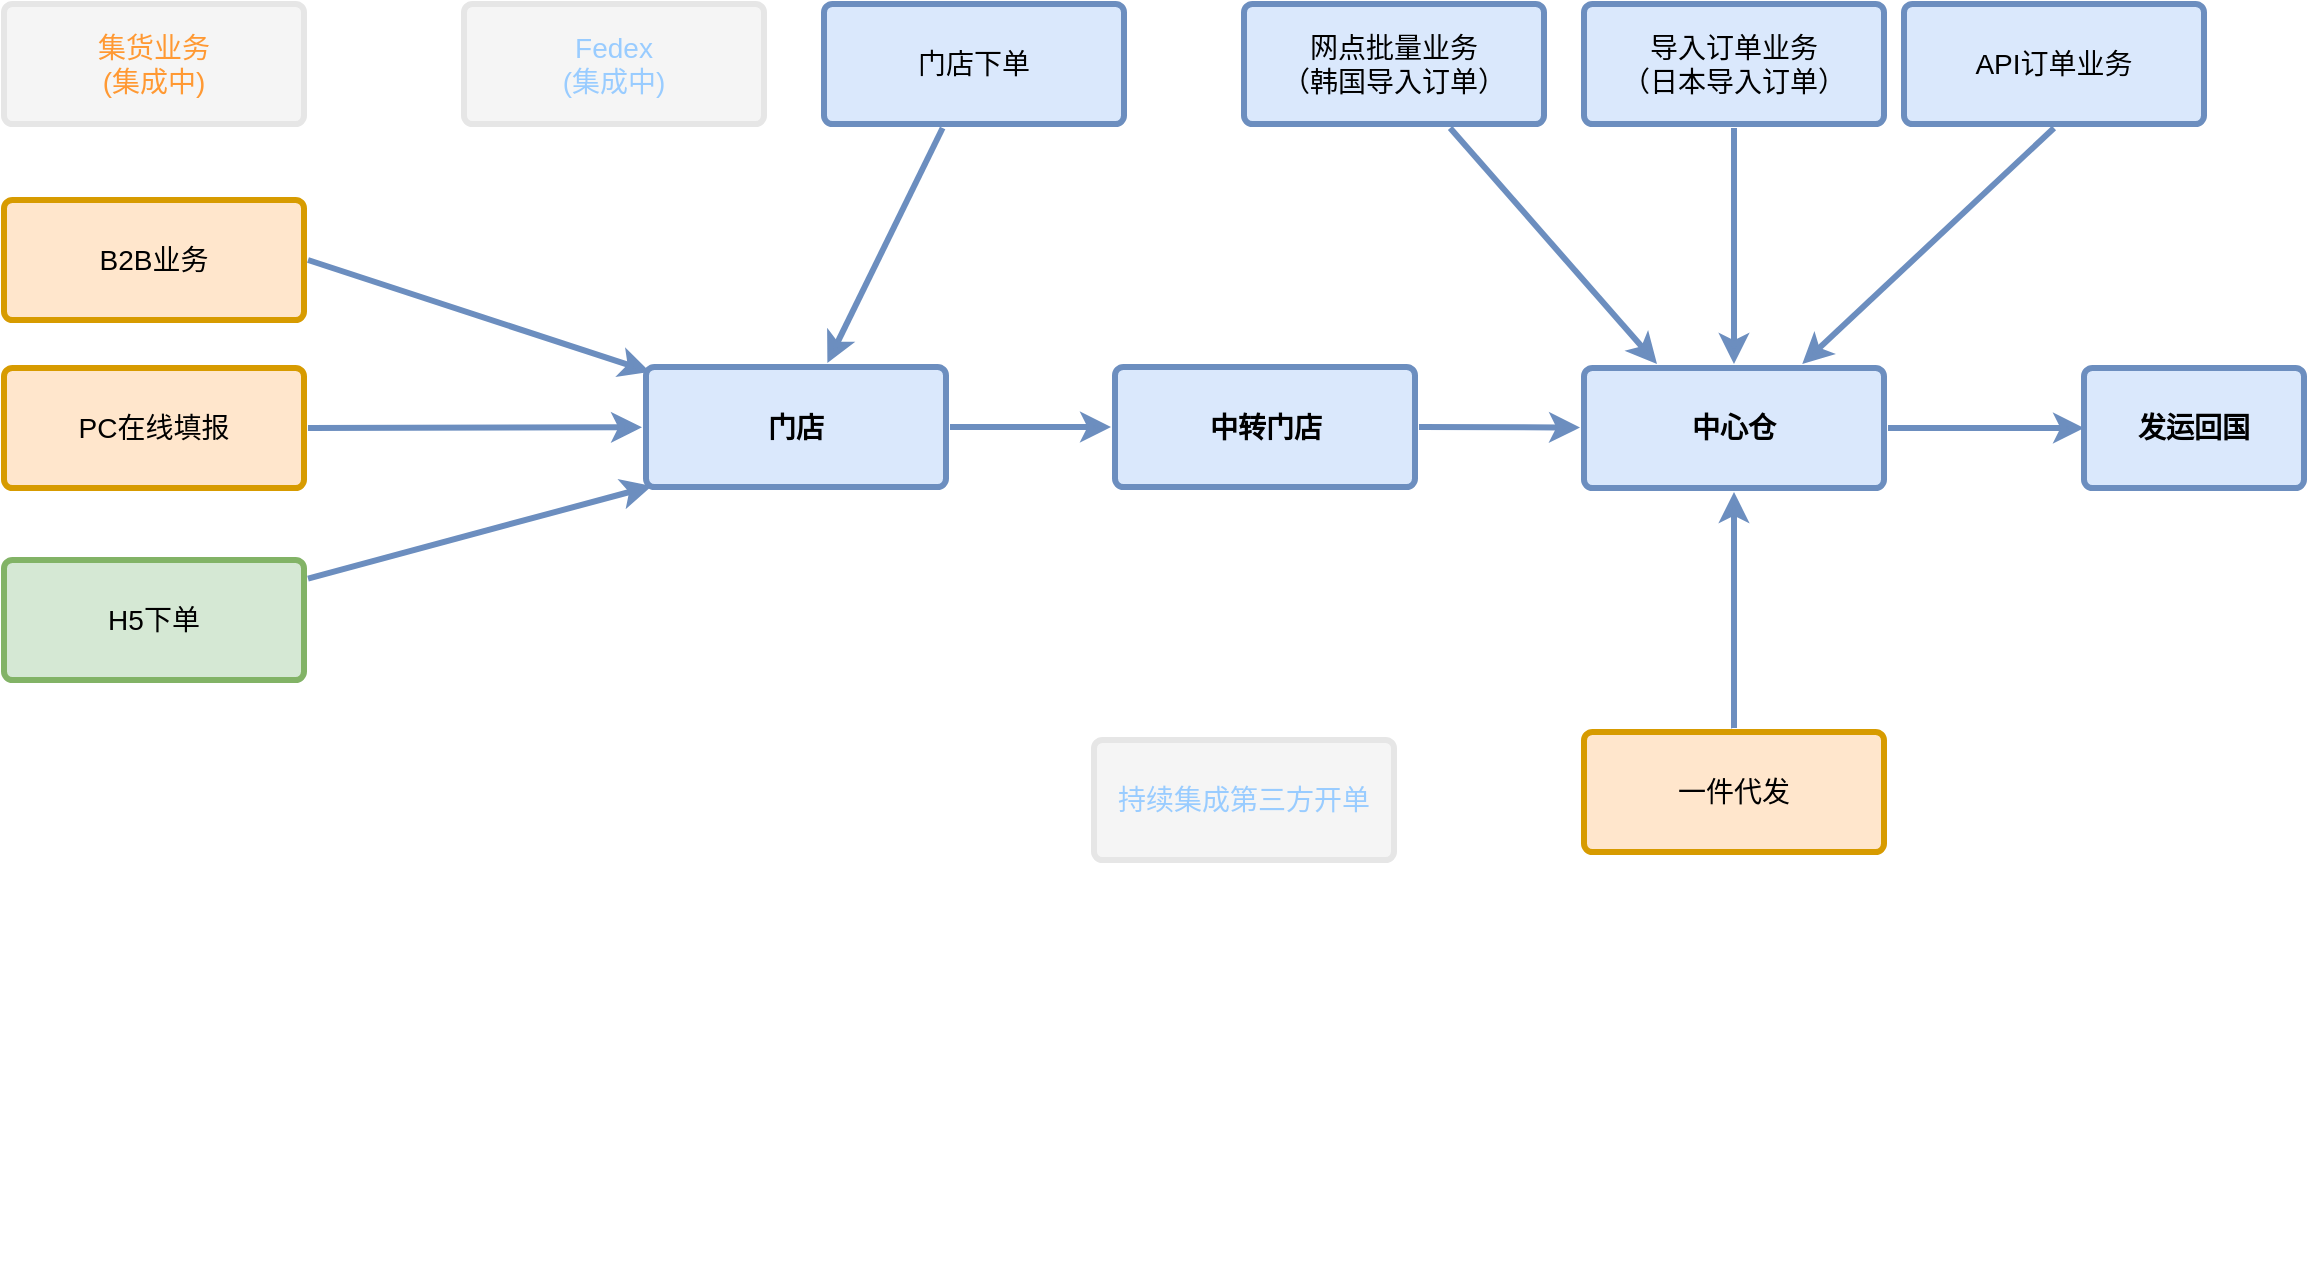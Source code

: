 <mxfile version="12.2.9" type="github" pages="1">
  <diagram id="6a731a19-8d31-9384-78a2-239565b7b9f0" name="Page-1">
    <mxGraphModel dx="2000" dy="1162" grid="1" gridSize="10" guides="1" tooltips="1" connect="1" arrows="1" fold="1" page="1" pageScale="1" pageWidth="1169" pageHeight="827" background="#ffffff" math="0" shadow="0">
      <root>
        <mxCell id="0"/>
        <mxCell id="1" parent="0"/>
        <mxCell id="1750" value="" style="edgeStyle=none;rounded=1;jumpStyle=none;html=1;shadow=0;labelBackgroundColor=none;startArrow=classic;startFill=1;jettySize=auto;orthogonalLoop=1;strokeColor=#6c8ebf;strokeWidth=3;fontFamily=Helvetica;fontSize=14;fontColor=#FFFFFF;spacing=5;fontStyle=1;fillColor=#dae8fc;endArrow=none;endFill=0;" parent="1" source="1753" target="1756" edge="1">
          <mxGeometry relative="1" as="geometry"/>
        </mxCell>
        <mxCell id="1753" value="门店" style="rounded=1;whiteSpace=wrap;html=1;shadow=0;labelBackgroundColor=none;strokeColor=#6c8ebf;strokeWidth=3;fillColor=#dae8fc;fontFamily=Helvetica;fontSize=14;align=center;spacing=5;fontStyle=1;arcSize=7;perimeterSpacing=2;" parent="1" vertex="1">
          <mxGeometry x="330" y="441.5" width="150" height="60" as="geometry"/>
        </mxCell>
        <mxCell id="-PJOahiLIvCA7SzMHqrE-1786" value="中转门店" style="rounded=1;whiteSpace=wrap;html=1;shadow=0;labelBackgroundColor=none;strokeColor=#6c8ebf;strokeWidth=3;fillColor=#dae8fc;fontFamily=Helvetica;fontSize=14;align=center;spacing=5;fontStyle=1;arcSize=7;perimeterSpacing=2;" parent="1" vertex="1">
          <mxGeometry x="564.5" y="441.5" width="150" height="60" as="geometry"/>
        </mxCell>
        <mxCell id="1754" value="H5下单" style="rounded=1;whiteSpace=wrap;html=1;shadow=0;labelBackgroundColor=none;strokeColor=#82b366;strokeWidth=3;fillColor=#d5e8d4;fontFamily=Helvetica;fontSize=14;align=center;spacing=5;fontStyle=0;arcSize=7;perimeterSpacing=2;" parent="1" vertex="1">
          <mxGeometry x="9" y="538" width="150" height="60" as="geometry"/>
        </mxCell>
        <mxCell id="1755" value="PC在线填报" style="rounded=1;whiteSpace=wrap;html=1;shadow=0;labelBackgroundColor=none;strokeColor=#d79b00;strokeWidth=3;fillColor=#ffe6cc;fontFamily=Helvetica;fontSize=14;align=center;spacing=5;fontStyle=0;arcSize=7;perimeterSpacing=2;" parent="1" vertex="1">
          <mxGeometry x="9" y="442" width="150" height="60" as="geometry"/>
        </mxCell>
        <mxCell id="1756" value="门店下单" style="rounded=1;whiteSpace=wrap;html=1;shadow=0;labelBackgroundColor=none;strokeColor=#6c8ebf;strokeWidth=3;fillColor=#dae8fc;fontFamily=Helvetica;fontSize=14;align=center;spacing=5;fontStyle=0;arcSize=7;perimeterSpacing=2;" parent="1" vertex="1">
          <mxGeometry x="419" y="260" width="150" height="60" as="geometry"/>
        </mxCell>
        <mxCell id="-PJOahiLIvCA7SzMHqrE-1780" value="" style="edgeStyle=none;rounded=1;jumpStyle=none;html=1;shadow=0;labelBackgroundColor=none;startArrow=classic;startFill=1;jettySize=auto;orthogonalLoop=1;strokeColor=#6c8ebf;strokeWidth=3;fontFamily=Helvetica;fontSize=14;fontColor=#FFFFFF;spacing=5;fontStyle=1;fillColor=#dae8fc;endArrow=none;endFill=0;exitX=0.032;exitY=0.961;exitDx=0;exitDy=0;exitPerimeter=0;" parent="1" source="1753" target="1754" edge="1">
          <mxGeometry relative="1" as="geometry">
            <mxPoint x="399" y="620.5" as="sourcePoint"/>
            <mxPoint x="399" y="541" as="targetPoint"/>
          </mxGeometry>
        </mxCell>
        <mxCell id="-PJOahiLIvCA7SzMHqrE-1781" value="" style="edgeStyle=none;rounded=1;jumpStyle=none;html=1;shadow=0;labelBackgroundColor=none;startArrow=classic;startFill=1;jettySize=auto;orthogonalLoop=1;strokeColor=#6c8ebf;strokeWidth=3;fontFamily=Helvetica;fontSize=14;fontColor=#FFFFFF;spacing=5;fontStyle=1;fillColor=#dae8fc;endArrow=none;endFill=0;entryX=1;entryY=0.5;entryDx=0;entryDy=0;" parent="1" source="1753" target="1755" edge="1">
          <mxGeometry relative="1" as="geometry">
            <mxPoint x="348.164" y="416.5" as="sourcePoint"/>
            <mxPoint x="278.836" y="471.5" as="targetPoint"/>
          </mxGeometry>
        </mxCell>
        <mxCell id="-PJOahiLIvCA7SzMHqrE-1782" value="&lt;h1&gt;Heading&lt;/h1&gt;&lt;p&gt;Lorem ipsum dolor sit amet, consectetur adipisicing elit, sed do eiusmod tempor incididunt ut labore et dolore magna aliqua.&lt;/p&gt;" style="text;html=1;strokeColor=none;fillColor=none;spacing=5;spacingTop=-20;whiteSpace=wrap;overflow=hidden;rounded=0;fontColor=#FFFFFF;" parent="1" vertex="1">
          <mxGeometry x="30" y="770" width="190" height="120" as="geometry"/>
        </mxCell>
        <mxCell id="-PJOahiLIvCA7SzMHqrE-1788" value="" style="edgeStyle=none;rounded=1;jumpStyle=none;html=1;shadow=0;labelBackgroundColor=none;startArrow=classic;startFill=1;jettySize=auto;orthogonalLoop=1;strokeColor=#6c8ebf;strokeWidth=3;fontFamily=Helvetica;fontSize=14;fontColor=#FFFFFF;spacing=5;fontStyle=1;fillColor=#dae8fc;endArrow=none;endFill=0;exitX=0;exitY=0.5;exitDx=0;exitDy=0;entryX=1;entryY=0.5;entryDx=0;entryDy=0;" parent="1" source="-PJOahiLIvCA7SzMHqrE-1786" target="1753" edge="1">
          <mxGeometry relative="1" as="geometry">
            <mxPoint x="590.928" y="518.004" as="sourcePoint"/>
            <mxPoint x="439" y="549.193" as="targetPoint"/>
          </mxGeometry>
        </mxCell>
        <mxCell id="-PJOahiLIvCA7SzMHqrE-1789" value="" style="edgeStyle=none;rounded=1;jumpStyle=none;html=1;shadow=0;labelBackgroundColor=none;startArrow=classic;startFill=1;jettySize=auto;orthogonalLoop=1;strokeColor=#6c8ebf;strokeWidth=3;fontFamily=Helvetica;fontSize=14;fontColor=#FFFFFF;spacing=5;fontStyle=1;fillColor=#dae8fc;endArrow=none;endFill=0;entryX=1;entryY=0.5;entryDx=0;entryDy=0;" parent="1" source="-PJOahiLIvCA7SzMHqrE-1790" target="-PJOahiLIvCA7SzMHqrE-1786" edge="1">
          <mxGeometry relative="1" as="geometry">
            <mxPoint x="795" y="470.5" as="sourcePoint"/>
            <mxPoint x="719" y="470.5" as="targetPoint"/>
          </mxGeometry>
        </mxCell>
        <mxCell id="-PJOahiLIvCA7SzMHqrE-1790" value="中心仓" style="rounded=1;whiteSpace=wrap;html=1;shadow=0;labelBackgroundColor=none;strokeColor=#6c8ebf;strokeWidth=3;fillColor=#dae8fc;fontFamily=Helvetica;fontSize=14;align=center;spacing=5;fontStyle=1;arcSize=7;perimeterSpacing=2;" parent="1" vertex="1">
          <mxGeometry x="799" y="442" width="150" height="60" as="geometry"/>
        </mxCell>
        <mxCell id="-PJOahiLIvCA7SzMHqrE-1810" value="发运回国" style="rounded=1;whiteSpace=wrap;html=1;shadow=0;labelBackgroundColor=none;strokeColor=#6c8ebf;strokeWidth=3;fillColor=#dae8fc;fontFamily=Helvetica;fontSize=14;align=center;spacing=5;fontStyle=1;arcSize=7;perimeterSpacing=2;" parent="1" vertex="1">
          <mxGeometry x="1049" y="442" width="110" height="60" as="geometry"/>
        </mxCell>
        <mxCell id="-PJOahiLIvCA7SzMHqrE-1794" value="" style="edgeStyle=none;rounded=1;jumpStyle=none;html=1;shadow=0;labelBackgroundColor=none;startArrow=classic;startFill=1;jettySize=auto;orthogonalLoop=1;strokeColor=#6c8ebf;strokeWidth=3;fontFamily=Helvetica;fontSize=14;fontColor=#FFFFFF;spacing=5;fontStyle=1;fillColor=#dae8fc;endArrow=none;endFill=0;" parent="1" source="-PJOahiLIvCA7SzMHqrE-1791" edge="1">
          <mxGeometry relative="1" as="geometry">
            <mxPoint x="873" y="722.5" as="sourcePoint"/>
            <mxPoint x="873" y="625.5" as="targetPoint"/>
          </mxGeometry>
        </mxCell>
        <mxCell id="-PJOahiLIvCA7SzMHqrE-1791" value="一件代发" style="rounded=1;whiteSpace=wrap;html=1;shadow=0;labelBackgroundColor=none;strokeColor=#d79b00;strokeWidth=3;fillColor=#ffe6cc;fontFamily=Helvetica;fontSize=14;align=center;spacing=5;fontStyle=0;arcSize=7;perimeterSpacing=2;" parent="1" vertex="1">
          <mxGeometry x="799" y="624" width="150" height="60" as="geometry"/>
        </mxCell>
        <mxCell id="-PJOahiLIvCA7SzMHqrE-1795" value="" style="edgeStyle=none;rounded=1;jumpStyle=none;html=1;shadow=0;labelBackgroundColor=none;startArrow=classic;startFill=1;jettySize=auto;orthogonalLoop=1;strokeColor=#6c8ebf;strokeWidth=3;fontFamily=Helvetica;fontSize=14;fontColor=#FFFFFF;spacing=5;fontStyle=1;fillColor=#dae8fc;endArrow=none;endFill=0;" parent="1" source="-PJOahiLIvCA7SzMHqrE-1790" target="-PJOahiLIvCA7SzMHqrE-1791" edge="1">
          <mxGeometry relative="1" as="geometry">
            <mxPoint x="873.898" y="440" as="sourcePoint"/>
            <mxPoint x="873" y="159.5" as="targetPoint"/>
          </mxGeometry>
        </mxCell>
        <mxCell id="-PJOahiLIvCA7SzMHqrE-1796" value="" style="edgeStyle=none;rounded=1;jumpStyle=none;html=1;shadow=0;labelBackgroundColor=none;startArrow=classic;startFill=1;jettySize=auto;orthogonalLoop=1;strokeColor=#6c8ebf;strokeWidth=3;fontFamily=Helvetica;fontSize=14;fontColor=#FFFFFF;spacing=5;fontStyle=1;fillColor=#dae8fc;endArrow=none;endFill=0;exitX=0.25;exitY=0;exitDx=0;exitDy=0;" parent="1" source="-PJOahiLIvCA7SzMHqrE-1790" target="-PJOahiLIvCA7SzMHqrE-1797" edge="1">
          <mxGeometry relative="1" as="geometry">
            <mxPoint x="864" y="448" as="sourcePoint"/>
          </mxGeometry>
        </mxCell>
        <mxCell id="-PJOahiLIvCA7SzMHqrE-1797" value="网点批量业务&lt;br&gt;（韩国导入订单）" style="rounded=1;whiteSpace=wrap;html=1;shadow=0;labelBackgroundColor=none;strokeColor=#6c8ebf;strokeWidth=3;fillColor=#dae8fc;fontFamily=Helvetica;fontSize=14;align=center;spacing=5;fontStyle=0;arcSize=7;perimeterSpacing=2;" parent="1" vertex="1">
          <mxGeometry x="629" y="260" width="150" height="60" as="geometry"/>
        </mxCell>
        <mxCell id="-PJOahiLIvCA7SzMHqrE-1798" value="导入订单业务&lt;br&gt;（日本导入订单）" style="rounded=1;whiteSpace=wrap;html=1;shadow=0;labelBackgroundColor=none;strokeColor=#6c8ebf;strokeWidth=3;fillColor=#dae8fc;fontFamily=Helvetica;fontSize=14;align=center;spacing=5;fontStyle=0;arcSize=7;perimeterSpacing=2;" parent="1" vertex="1">
          <mxGeometry x="799" y="260" width="150" height="60" as="geometry"/>
        </mxCell>
        <mxCell id="-PJOahiLIvCA7SzMHqrE-1800" value="" style="edgeStyle=none;rounded=1;jumpStyle=none;html=1;shadow=0;labelBackgroundColor=none;startArrow=classic;startFill=1;jettySize=auto;orthogonalLoop=1;strokeColor=#6c8ebf;strokeWidth=3;fontFamily=Helvetica;fontSize=14;fontColor=#FFFFFF;spacing=5;fontStyle=1;fillColor=#dae8fc;endArrow=none;endFill=0;entryX=0.5;entryY=1;entryDx=0;entryDy=0;exitX=0.5;exitY=0;exitDx=0;exitDy=0;" parent="1" source="-PJOahiLIvCA7SzMHqrE-1790" target="-PJOahiLIvCA7SzMHqrE-1798" edge="1">
          <mxGeometry relative="1" as="geometry">
            <mxPoint x="1029" y="453" as="sourcePoint"/>
            <mxPoint x="1029" y="347.5" as="targetPoint"/>
          </mxGeometry>
        </mxCell>
        <mxCell id="-PJOahiLIvCA7SzMHqrE-1801" value="B2B业务" style="rounded=1;whiteSpace=wrap;html=1;shadow=0;labelBackgroundColor=none;strokeColor=#d79b00;strokeWidth=3;fillColor=#ffe6cc;fontFamily=Helvetica;fontSize=14;align=center;spacing=5;fontStyle=0;arcSize=7;perimeterSpacing=2;" parent="1" vertex="1">
          <mxGeometry x="9" y="358" width="150" height="60" as="geometry"/>
        </mxCell>
        <mxCell id="-PJOahiLIvCA7SzMHqrE-1802" value="" style="edgeStyle=none;rounded=1;jumpStyle=none;html=1;shadow=0;labelBackgroundColor=none;startArrow=classic;startFill=1;jettySize=auto;orthogonalLoop=1;strokeColor=#6c8ebf;strokeWidth=3;fontFamily=Helvetica;fontSize=14;fontColor=#FFFFFF;spacing=5;fontStyle=1;fillColor=#dae8fc;endArrow=none;endFill=0;entryX=1;entryY=0.5;entryDx=0;entryDy=0;exitX=0.026;exitY=0.07;exitDx=0;exitDy=0;exitPerimeter=0;" parent="1" source="1753" target="-PJOahiLIvCA7SzMHqrE-1801" edge="1">
          <mxGeometry relative="1" as="geometry">
            <mxPoint x="336" y="387.658" as="sourcePoint"/>
            <mxPoint x="169" y="388" as="targetPoint"/>
          </mxGeometry>
        </mxCell>
        <mxCell id="-PJOahiLIvCA7SzMHqrE-1803" value="API订单业务" style="rounded=1;whiteSpace=wrap;html=1;shadow=0;labelBackgroundColor=none;strokeColor=#6c8ebf;strokeWidth=3;fillColor=#dae8fc;fontFamily=Helvetica;fontSize=14;align=center;spacing=5;fontStyle=0;arcSize=7;perimeterSpacing=2;" parent="1" vertex="1">
          <mxGeometry x="959" y="260" width="150" height="60" as="geometry"/>
        </mxCell>
        <mxCell id="-PJOahiLIvCA7SzMHqrE-1805" value="" style="edgeStyle=none;rounded=1;jumpStyle=none;html=1;shadow=0;labelBackgroundColor=none;startArrow=classic;startFill=1;jettySize=auto;orthogonalLoop=1;strokeColor=#6c8ebf;strokeWidth=3;fontFamily=Helvetica;fontSize=14;fontColor=#FFFFFF;spacing=5;fontStyle=1;fillColor=#dae8fc;endArrow=none;endFill=0;entryX=0.5;entryY=1;entryDx=0;entryDy=0;" parent="1" source="-PJOahiLIvCA7SzMHqrE-1790" target="-PJOahiLIvCA7SzMHqrE-1803" edge="1">
          <mxGeometry relative="1" as="geometry">
            <mxPoint x="1058.954" y="441.976" as="sourcePoint"/>
            <mxPoint x="1068" y="318" as="targetPoint"/>
          </mxGeometry>
        </mxCell>
        <mxCell id="-PJOahiLIvCA7SzMHqrE-1812" value="" style="edgeStyle=none;rounded=1;jumpStyle=none;html=1;shadow=0;labelBackgroundColor=none;startArrow=classic;startFill=1;jettySize=auto;orthogonalLoop=1;strokeColor=#6c8ebf;strokeWidth=3;fontFamily=Helvetica;fontSize=14;fontColor=#FFFFFF;spacing=5;fontStyle=1;fillColor=#dae8fc;endArrow=none;endFill=0;entryX=1;entryY=0.5;entryDx=0;entryDy=0;" parent="1" target="-PJOahiLIvCA7SzMHqrE-1790" edge="1">
          <mxGeometry relative="1" as="geometry">
            <mxPoint x="1049" y="472" as="sourcePoint"/>
            <mxPoint x="959" y="471.5" as="targetPoint"/>
          </mxGeometry>
        </mxCell>
        <mxCell id="-PJOahiLIvCA7SzMHqrE-1813" value="集货业务&lt;br&gt;(集成中)" style="rounded=1;whiteSpace=wrap;html=1;shadow=0;labelBackgroundColor=none;strokeColor=#E6E6E6;strokeWidth=3;fillColor=#f5f5f5;fontFamily=Helvetica;fontSize=14;align=center;spacing=5;fontStyle=0;arcSize=7;perimeterSpacing=2;fontColor=#FF9933;" parent="1" vertex="1">
          <mxGeometry x="9" y="260" width="150" height="60" as="geometry"/>
        </mxCell>
        <mxCell id="uDcFqDSubznKz2dJ2ko3-1756" value="Fedex&lt;br&gt;(集成中)" style="rounded=1;whiteSpace=wrap;html=1;shadow=0;labelBackgroundColor=none;strokeColor=#E6E6E6;strokeWidth=3;fillColor=#f5f5f5;fontFamily=Helvetica;fontSize=14;align=center;spacing=5;fontStyle=0;arcSize=7;perimeterSpacing=2;fontColor=#99CCFF;" parent="1" vertex="1">
          <mxGeometry x="239" y="260" width="150" height="60" as="geometry"/>
        </mxCell>
        <mxCell id="uDcFqDSubznKz2dJ2ko3-1757" value="持续集成第三方开单" style="rounded=1;whiteSpace=wrap;html=1;shadow=0;labelBackgroundColor=none;strokeColor=#E6E6E6;strokeWidth=3;fillColor=#f5f5f5;fontFamily=Helvetica;fontSize=14;align=center;spacing=5;fontStyle=0;arcSize=7;perimeterSpacing=2;fontColor=#99CCFF;" parent="1" vertex="1">
          <mxGeometry x="554" y="628" width="150" height="60" as="geometry"/>
        </mxCell>
      </root>
    </mxGraphModel>
  </diagram>
</mxfile>
